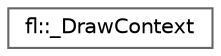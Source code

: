 digraph "Graphical Class Hierarchy"
{
 // LATEX_PDF_SIZE
  bgcolor="transparent";
  edge [fontname=Helvetica,fontsize=10,labelfontname=Helvetica,labelfontsize=10];
  node [fontname=Helvetica,fontsize=10,shape=box,height=0.2,width=0.4];
  rankdir="LR";
  Node0 [id="Node000000",label="fl::_DrawContext",height=0.2,width=0.4,color="grey40", fillcolor="white", style="filled",URL="$d2/d32/structfl_1_1___draw_context.html",tooltip=" "];
}

